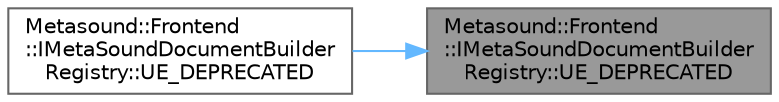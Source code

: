 digraph "Metasound::Frontend::IMetaSoundDocumentBuilderRegistry::UE_DEPRECATED"
{
 // INTERACTIVE_SVG=YES
 // LATEX_PDF_SIZE
  bgcolor="transparent";
  edge [fontname=Helvetica,fontsize=10,labelfontname=Helvetica,labelfontsize=10];
  node [fontname=Helvetica,fontsize=10,shape=box,height=0.2,width=0.4];
  rankdir="RL";
  Node1 [id="Node000001",label="Metasound::Frontend\l::IMetaSoundDocumentBuilder\lRegistry::UE_DEPRECATED",height=0.2,width=0.4,color="gray40", fillcolor="grey60", style="filled", fontcolor="black",tooltip=" "];
  Node1 -> Node2 [id="edge1_Node000001_Node000002",dir="back",color="steelblue1",style="solid",tooltip=" "];
  Node2 [id="Node000002",label="Metasound::Frontend\l::IMetaSoundDocumentBuilder\lRegistry::UE_DEPRECATED",height=0.2,width=0.4,color="grey40", fillcolor="white", style="filled",URL="$d9/dae/classMetasound_1_1Frontend_1_1IMetaSoundDocumentBuilderRegistry.html#a63cb4b129dd40b7c2416c0eef2453770",tooltip=" "];
}
